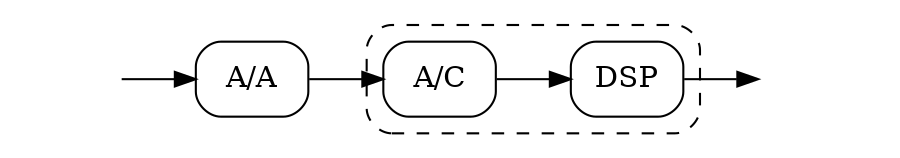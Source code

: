 digraph {
	node [shape = box, style = rounded]; // Domyślny styl węzłów
	rankdir = LR; // Kierunek grafu z lewej do prawej

	input  [style = invis]; // Początek
	analog [label = "A/A"]; // Węzeł A/A
	adc    [label = "A/C"]; // Węzeł A/C
	dsp    [label = "DSP"]; // Węzeł DSP
	output [style = invis]; // Koniec

	subgraph cluster_soc { adc; dsp;       // Dodatkowy graf
		texlbl = "\enquote{System on Chip}"; // Treść w LaTeX
		style = "dashed, rounded";           // Styl grafu
	}

	// Połączenia między grafami oraz ich etykiety
	input -> analog [texlbl = "$s(t)$"];
	analog -> adc   [texlbl = "$y(t)$"];
	adc -> dsp      [texlbl = "$x(i)$"];
	dsp -> output   [texlbl = "$\mathbfit{X}(i)$"];
}
